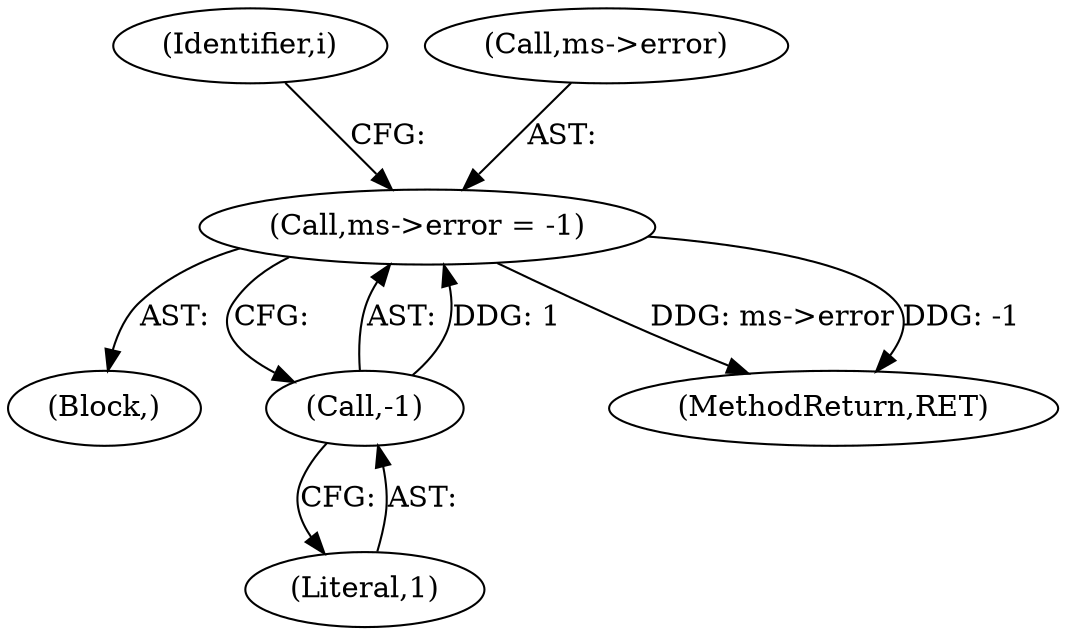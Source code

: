 digraph "0_file_ce90e05774dd77d86cfc8dfa6da57b32816841c4@pointer" {
"1000156" [label="(Call,ms->error = -1)"];
"1000160" [label="(Call,-1)"];
"1000160" [label="(Call,-1)"];
"1000156" [label="(Call,ms->error = -1)"];
"1000102" [label="(Block,)"];
"1000164" [label="(Identifier,i)"];
"1000157" [label="(Call,ms->error)"];
"1000220" [label="(MethodReturn,RET)"];
"1000161" [label="(Literal,1)"];
"1000156" -> "1000102"  [label="AST: "];
"1000156" -> "1000160"  [label="CFG: "];
"1000157" -> "1000156"  [label="AST: "];
"1000160" -> "1000156"  [label="AST: "];
"1000164" -> "1000156"  [label="CFG: "];
"1000156" -> "1000220"  [label="DDG: ms->error"];
"1000156" -> "1000220"  [label="DDG: -1"];
"1000160" -> "1000156"  [label="DDG: 1"];
"1000160" -> "1000161"  [label="CFG: "];
"1000161" -> "1000160"  [label="AST: "];
}
